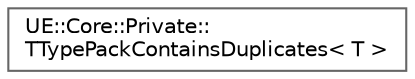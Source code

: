 digraph "Graphical Class Hierarchy"
{
 // INTERACTIVE_SVG=YES
 // LATEX_PDF_SIZE
  bgcolor="transparent";
  edge [fontname=Helvetica,fontsize=10,labelfontname=Helvetica,labelfontsize=10];
  node [fontname=Helvetica,fontsize=10,shape=box,height=0.2,width=0.4];
  rankdir="LR";
  Node0 [id="Node000000",label="UE::Core::Private::\lTTypePackContainsDuplicates\< T \>",height=0.2,width=0.4,color="grey40", fillcolor="white", style="filled",URL="$df/d69/structUE_1_1Core_1_1Private_1_1TTypePackContainsDuplicates_3_01T_01_4.html",tooltip="A template parameter pack containing a single type has no duplicates."];
}
